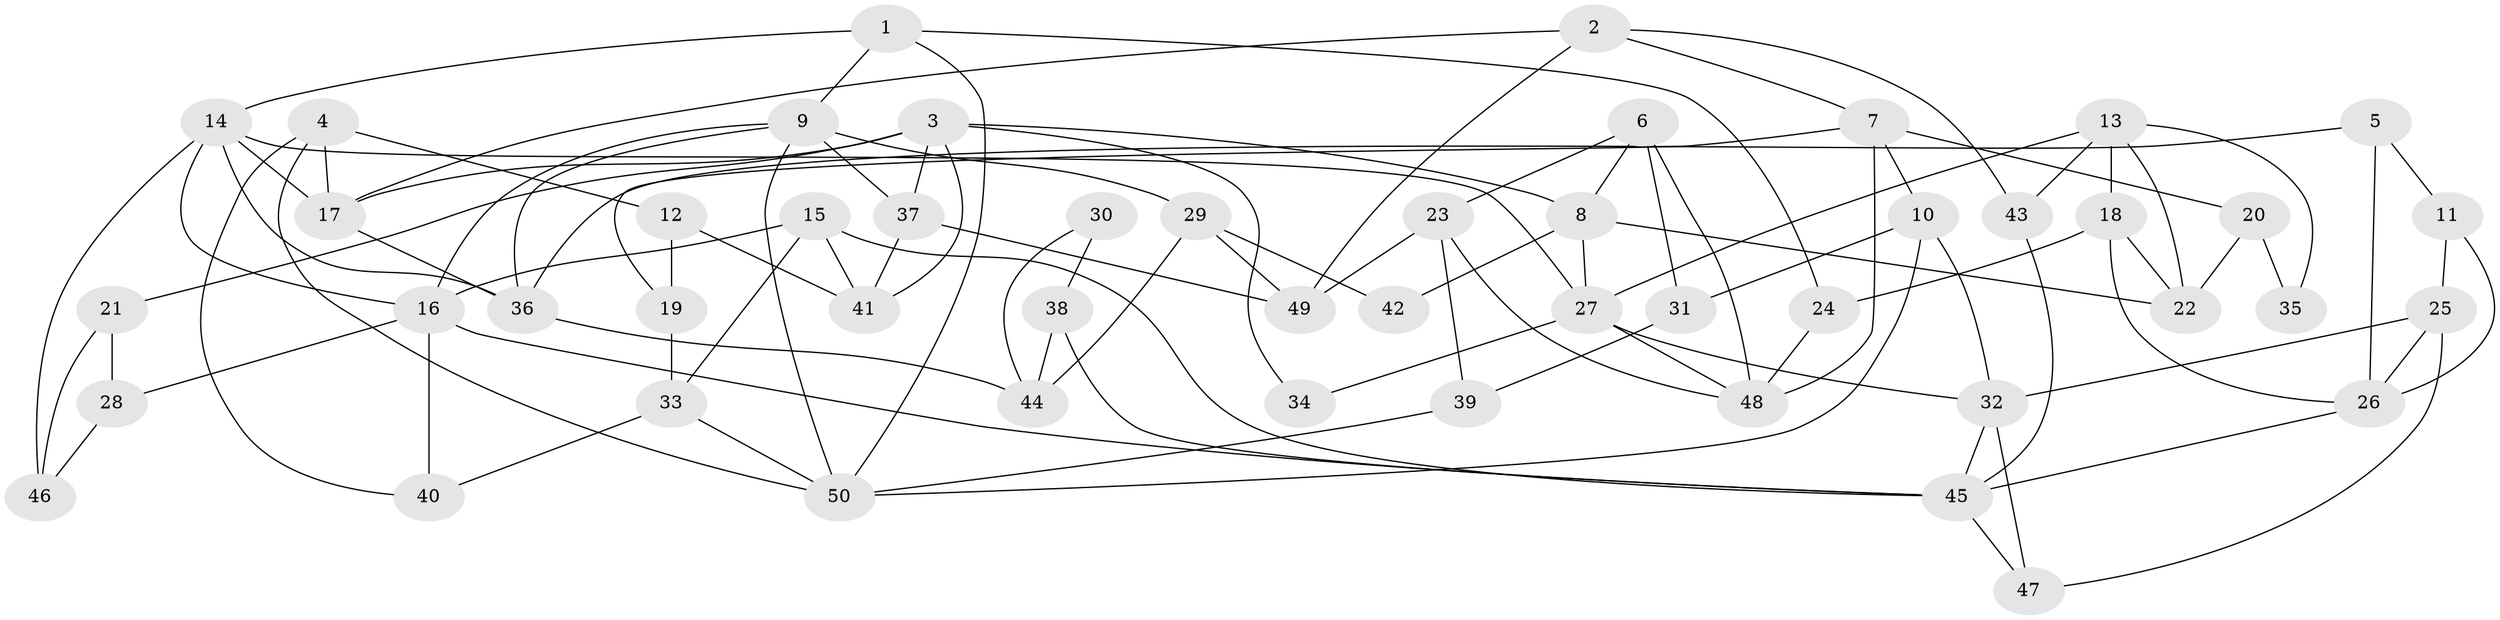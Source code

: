 // coarse degree distribution, {3: 0.2857142857142857, 7: 0.08571428571428572, 4: 0.2571428571428571, 6: 0.11428571428571428, 5: 0.11428571428571428, 9: 0.05714285714285714, 8: 0.02857142857142857, 1: 0.02857142857142857, 2: 0.02857142857142857}
// Generated by graph-tools (version 1.1) at 2025/52/02/27/25 19:52:04]
// undirected, 50 vertices, 100 edges
graph export_dot {
graph [start="1"]
  node [color=gray90,style=filled];
  1;
  2;
  3;
  4;
  5;
  6;
  7;
  8;
  9;
  10;
  11;
  12;
  13;
  14;
  15;
  16;
  17;
  18;
  19;
  20;
  21;
  22;
  23;
  24;
  25;
  26;
  27;
  28;
  29;
  30;
  31;
  32;
  33;
  34;
  35;
  36;
  37;
  38;
  39;
  40;
  41;
  42;
  43;
  44;
  45;
  46;
  47;
  48;
  49;
  50;
  1 -- 9;
  1 -- 24;
  1 -- 14;
  1 -- 50;
  2 -- 43;
  2 -- 7;
  2 -- 17;
  2 -- 49;
  3 -- 17;
  3 -- 37;
  3 -- 8;
  3 -- 21;
  3 -- 34;
  3 -- 41;
  4 -- 17;
  4 -- 50;
  4 -- 12;
  4 -- 40;
  5 -- 26;
  5 -- 36;
  5 -- 11;
  6 -- 23;
  6 -- 8;
  6 -- 31;
  6 -- 48;
  7 -- 48;
  7 -- 19;
  7 -- 10;
  7 -- 20;
  8 -- 27;
  8 -- 22;
  8 -- 42;
  9 -- 50;
  9 -- 16;
  9 -- 29;
  9 -- 36;
  9 -- 37;
  10 -- 32;
  10 -- 31;
  10 -- 50;
  11 -- 26;
  11 -- 25;
  12 -- 41;
  12 -- 19;
  13 -- 18;
  13 -- 27;
  13 -- 22;
  13 -- 35;
  13 -- 43;
  14 -- 17;
  14 -- 16;
  14 -- 27;
  14 -- 36;
  14 -- 46;
  15 -- 33;
  15 -- 16;
  15 -- 41;
  15 -- 45;
  16 -- 45;
  16 -- 28;
  16 -- 40;
  17 -- 36;
  18 -- 26;
  18 -- 22;
  18 -- 24;
  19 -- 33;
  20 -- 22;
  20 -- 35;
  21 -- 46;
  21 -- 28;
  23 -- 39;
  23 -- 49;
  23 -- 48;
  24 -- 48;
  25 -- 47;
  25 -- 26;
  25 -- 32;
  26 -- 45;
  27 -- 48;
  27 -- 32;
  27 -- 34;
  28 -- 46;
  29 -- 49;
  29 -- 42;
  29 -- 44;
  30 -- 38;
  30 -- 44;
  31 -- 39;
  32 -- 45;
  32 -- 47;
  33 -- 50;
  33 -- 40;
  36 -- 44;
  37 -- 41;
  37 -- 49;
  38 -- 45;
  38 -- 44;
  39 -- 50;
  43 -- 45;
  45 -- 47;
}
